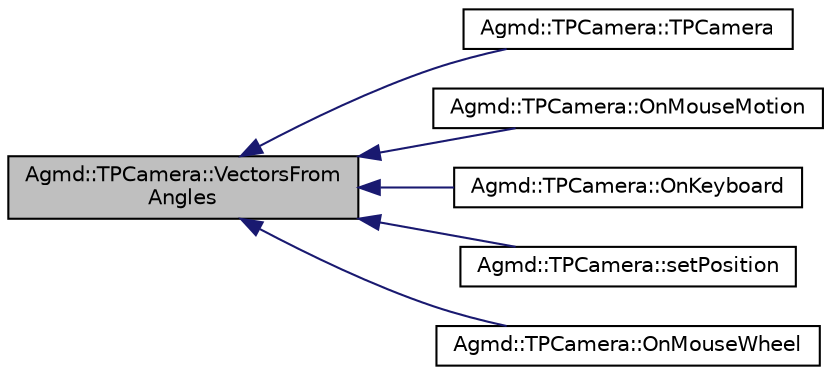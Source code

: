 digraph "Agmd::TPCamera::VectorsFromAngles"
{
  edge [fontname="Helvetica",fontsize="10",labelfontname="Helvetica",labelfontsize="10"];
  node [fontname="Helvetica",fontsize="10",shape=record];
  rankdir="LR";
  Node1 [label="Agmd::TPCamera::VectorsFrom\lAngles",height=0.2,width=0.4,color="black", fillcolor="grey75", style="filled" fontcolor="black"];
  Node1 -> Node2 [dir="back",color="midnightblue",fontsize="10",style="solid",fontname="Helvetica"];
  Node2 [label="Agmd::TPCamera::TPCamera",height=0.2,width=0.4,color="black", fillcolor="white", style="filled",URL="$class_agmd_1_1_t_p_camera.html#a87d575669d37a5b051c157f86fc3962d"];
  Node1 -> Node3 [dir="back",color="midnightblue",fontsize="10",style="solid",fontname="Helvetica"];
  Node3 [label="Agmd::TPCamera::OnMouseMotion",height=0.2,width=0.4,color="black", fillcolor="white", style="filled",URL="$class_agmd_1_1_t_p_camera.html#a4dbea84224b73affc7c9f3c91578029b"];
  Node1 -> Node4 [dir="back",color="midnightblue",fontsize="10",style="solid",fontname="Helvetica"];
  Node4 [label="Agmd::TPCamera::OnKeyboard",height=0.2,width=0.4,color="black", fillcolor="white", style="filled",URL="$class_agmd_1_1_t_p_camera.html#a5bc7943c0ecb39b33891aa8dc5842a2a"];
  Node1 -> Node5 [dir="back",color="midnightblue",fontsize="10",style="solid",fontname="Helvetica"];
  Node5 [label="Agmd::TPCamera::setPosition",height=0.2,width=0.4,color="black", fillcolor="white", style="filled",URL="$class_agmd_1_1_t_p_camera.html#a74f9fc32896db29d618cf34c8b71d315"];
  Node1 -> Node6 [dir="back",color="midnightblue",fontsize="10",style="solid",fontname="Helvetica"];
  Node6 [label="Agmd::TPCamera::OnMouseWheel",height=0.2,width=0.4,color="black", fillcolor="white", style="filled",URL="$class_agmd_1_1_t_p_camera.html#a54c0a18c85bf4af4f0641334503ae4d9"];
}
